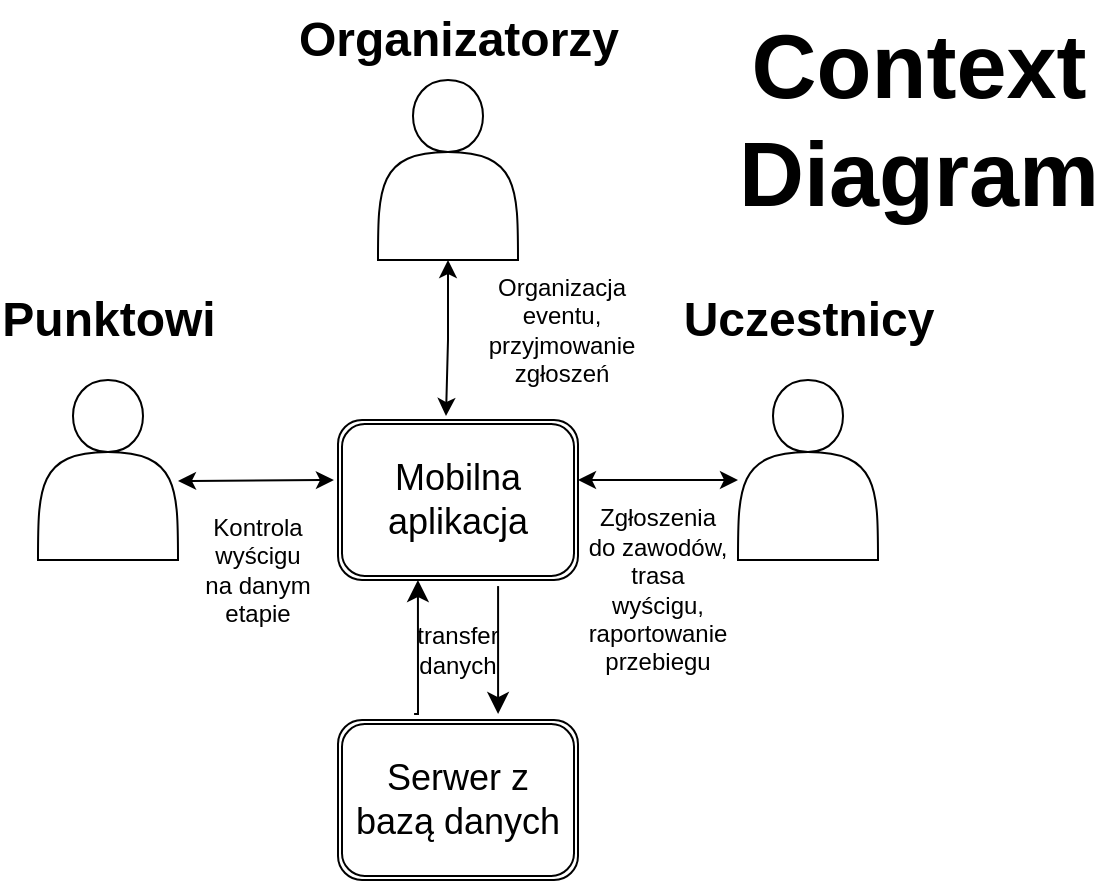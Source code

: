 <mxfile version="22.1.0" type="device">
  <diagram name="Strona-1" id="zKjyiv4BYN11AsZB3FA-">
    <mxGraphModel dx="1434" dy="758" grid="1" gridSize="10" guides="1" tooltips="1" connect="1" arrows="1" fold="1" page="1" pageScale="1" pageWidth="827" pageHeight="1169" math="0" shadow="0">
      <root>
        <mxCell id="0" />
        <mxCell id="1" parent="0" />
        <mxCell id="93lsOhG8V5Jmbv-SX-cU-1" value="" style="shape=actor;whiteSpace=wrap;html=1;" vertex="1" parent="1">
          <mxGeometry x="170" y="230" width="70" height="90" as="geometry" />
        </mxCell>
        <mxCell id="93lsOhG8V5Jmbv-SX-cU-5" value="" style="shape=actor;whiteSpace=wrap;html=1;" vertex="1" parent="1">
          <mxGeometry x="340" y="80" width="70" height="90" as="geometry" />
        </mxCell>
        <mxCell id="93lsOhG8V5Jmbv-SX-cU-6" value="&lt;font style=&quot;font-size: 18px;&quot;&gt;Mobilna aplikacja&lt;/font&gt;" style="shape=ext;double=1;rounded=1;whiteSpace=wrap;html=1;" vertex="1" parent="1">
          <mxGeometry x="320" y="250" width="120" height="80" as="geometry" />
        </mxCell>
        <mxCell id="93lsOhG8V5Jmbv-SX-cU-7" value="Punktowi" style="text;strokeColor=none;fillColor=none;html=1;fontSize=24;fontStyle=1;verticalAlign=middle;align=center;" vertex="1" parent="1">
          <mxGeometry x="155" y="180" width="100" height="40" as="geometry" />
        </mxCell>
        <mxCell id="93lsOhG8V5Jmbv-SX-cU-8" value="Organizatorzy" style="text;strokeColor=none;fillColor=none;html=1;fontSize=24;fontStyle=1;verticalAlign=middle;align=center;" vertex="1" parent="1">
          <mxGeometry x="330" y="40" width="100" height="40" as="geometry" />
        </mxCell>
        <mxCell id="93lsOhG8V5Jmbv-SX-cU-9" value="Uczestnicy" style="text;strokeColor=none;fillColor=none;html=1;fontSize=24;fontStyle=1;verticalAlign=middle;align=center;" vertex="1" parent="1">
          <mxGeometry x="505" y="180" width="100" height="40" as="geometry" />
        </mxCell>
        <mxCell id="93lsOhG8V5Jmbv-SX-cU-10" value="&lt;font style=&quot;font-size: 18px;&quot;&gt;Serwer z bazą danych&lt;/font&gt;" style="shape=ext;double=1;rounded=1;whiteSpace=wrap;html=1;" vertex="1" parent="1">
          <mxGeometry x="320" y="400" width="120" height="80" as="geometry" />
        </mxCell>
        <mxCell id="93lsOhG8V5Jmbv-SX-cU-15" value="" style="edgeStyle=segmentEdgeStyle;endArrow=classic;html=1;curved=0;rounded=0;endSize=8;startSize=8;entryX=0.333;entryY=1;entryDx=0;entryDy=0;entryPerimeter=0;exitX=0.317;exitY=-0.037;exitDx=0;exitDy=0;exitPerimeter=0;" edge="1" parent="1" source="93lsOhG8V5Jmbv-SX-cU-10" target="93lsOhG8V5Jmbv-SX-cU-6">
          <mxGeometry width="50" height="50" relative="1" as="geometry">
            <mxPoint x="330" y="440" as="sourcePoint" />
            <mxPoint x="380" y="390" as="targetPoint" />
          </mxGeometry>
        </mxCell>
        <mxCell id="93lsOhG8V5Jmbv-SX-cU-16" value="" style="edgeStyle=segmentEdgeStyle;endArrow=classic;html=1;curved=0;rounded=0;endSize=8;startSize=8;entryX=0.667;entryY=-0.037;entryDx=0;entryDy=0;entryPerimeter=0;exitX=0.667;exitY=1.038;exitDx=0;exitDy=0;exitPerimeter=0;" edge="1" parent="1" source="93lsOhG8V5Jmbv-SX-cU-6" target="93lsOhG8V5Jmbv-SX-cU-10">
          <mxGeometry width="50" height="50" relative="1" as="geometry">
            <mxPoint x="350" y="430" as="sourcePoint" />
            <mxPoint x="400" y="380" as="targetPoint" />
          </mxGeometry>
        </mxCell>
        <mxCell id="93lsOhG8V5Jmbv-SX-cU-23" value="" style="endArrow=classic;startArrow=classic;html=1;rounded=0;entryX=-0.017;entryY=0.375;entryDx=0;entryDy=0;entryPerimeter=0;" edge="1" parent="1" target="93lsOhG8V5Jmbv-SX-cU-6">
          <mxGeometry width="50" height="50" relative="1" as="geometry">
            <mxPoint x="240" y="280.5" as="sourcePoint" />
            <mxPoint x="310" y="280" as="targetPoint" />
          </mxGeometry>
        </mxCell>
        <mxCell id="93lsOhG8V5Jmbv-SX-cU-27" value="" style="endArrow=classic;startArrow=classic;html=1;rounded=0;entryX=0.5;entryY=1;entryDx=0;entryDy=0;exitX=0.45;exitY=-0.025;exitDx=0;exitDy=0;exitPerimeter=0;" edge="1" parent="1" source="93lsOhG8V5Jmbv-SX-cU-6" target="93lsOhG8V5Jmbv-SX-cU-5">
          <mxGeometry width="50" height="50" relative="1" as="geometry">
            <mxPoint x="360" y="250" as="sourcePoint" />
            <mxPoint x="410" y="200" as="targetPoint" />
            <Array as="points">
              <mxPoint x="375" y="210" />
            </Array>
          </mxGeometry>
        </mxCell>
        <mxCell id="93lsOhG8V5Jmbv-SX-cU-28" value="" style="endArrow=classic;startArrow=classic;html=1;rounded=0;entryX=0;entryY=0.556;entryDx=0;entryDy=0;entryPerimeter=0;exitX=1;exitY=0.375;exitDx=0;exitDy=0;exitPerimeter=0;" edge="1" parent="1" source="93lsOhG8V5Jmbv-SX-cU-6" target="93lsOhG8V5Jmbv-SX-cU-4">
          <mxGeometry width="50" height="50" relative="1" as="geometry">
            <mxPoint x="443" y="290.5" as="sourcePoint" />
            <mxPoint x="590" y="289.5" as="targetPoint" />
            <Array as="points" />
          </mxGeometry>
        </mxCell>
        <mxCell id="93lsOhG8V5Jmbv-SX-cU-4" value="" style="shape=actor;whiteSpace=wrap;html=1;" vertex="1" parent="1">
          <mxGeometry x="520" y="230" width="70" height="90" as="geometry" />
        </mxCell>
        <mxCell id="93lsOhG8V5Jmbv-SX-cU-29" value="&lt;font style=&quot;font-size: 45px;&quot;&gt;Context&lt;br&gt;Diagram&lt;br&gt;&lt;/font&gt;" style="text;strokeColor=none;fillColor=none;html=1;fontSize=24;fontStyle=1;verticalAlign=middle;align=center;strokeWidth=2;" vertex="1" parent="1">
          <mxGeometry x="560" y="80" width="100" height="40" as="geometry" />
        </mxCell>
        <mxCell id="93lsOhG8V5Jmbv-SX-cU-30" value="Organizacja eventu, przyjmowanie zgłoszeń" style="text;html=1;strokeColor=none;fillColor=none;align=center;verticalAlign=middle;whiteSpace=wrap;rounded=0;" vertex="1" parent="1">
          <mxGeometry x="384" y="190" width="96" height="30" as="geometry" />
        </mxCell>
        <mxCell id="93lsOhG8V5Jmbv-SX-cU-31" value="Zgłoszenia do zawodów, trasa wyścigu, raportowanie przebiegu" style="text;html=1;strokeColor=none;fillColor=none;align=center;verticalAlign=middle;whiteSpace=wrap;rounded=0;" vertex="1" parent="1">
          <mxGeometry x="450" y="320" width="60" height="30" as="geometry" />
        </mxCell>
        <mxCell id="93lsOhG8V5Jmbv-SX-cU-32" value="Kontrola wyścigu na danym etapie" style="text;html=1;strokeColor=none;fillColor=none;align=center;verticalAlign=middle;whiteSpace=wrap;rounded=0;" vertex="1" parent="1">
          <mxGeometry x="250" y="310" width="60" height="30" as="geometry" />
        </mxCell>
        <mxCell id="93lsOhG8V5Jmbv-SX-cU-33" value="transfer danych" style="text;html=1;strokeColor=none;fillColor=none;align=center;verticalAlign=middle;whiteSpace=wrap;rounded=0;" vertex="1" parent="1">
          <mxGeometry x="350" y="350" width="60" height="30" as="geometry" />
        </mxCell>
      </root>
    </mxGraphModel>
  </diagram>
</mxfile>
